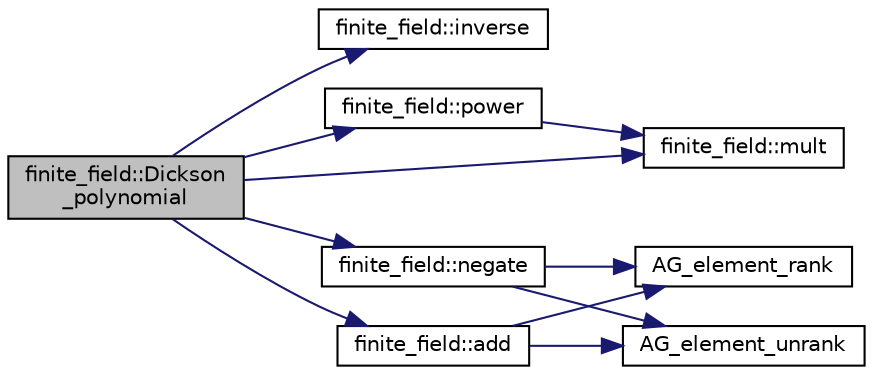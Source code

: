 digraph "finite_field::Dickson_polynomial"
{
  edge [fontname="Helvetica",fontsize="10",labelfontname="Helvetica",labelfontsize="10"];
  node [fontname="Helvetica",fontsize="10",shape=record];
  rankdir="LR";
  Node2563 [label="finite_field::Dickson\l_polynomial",height=0.2,width=0.4,color="black", fillcolor="grey75", style="filled", fontcolor="black"];
  Node2563 -> Node2564 [color="midnightblue",fontsize="10",style="solid",fontname="Helvetica"];
  Node2564 [label="finite_field::inverse",height=0.2,width=0.4,color="black", fillcolor="white", style="filled",URL="$df/d5a/classfinite__field.html#a69f2a12c01e70b7ce2d115c5221c9cdd"];
  Node2563 -> Node2565 [color="midnightblue",fontsize="10",style="solid",fontname="Helvetica"];
  Node2565 [label="finite_field::power",height=0.2,width=0.4,color="black", fillcolor="white", style="filled",URL="$df/d5a/classfinite__field.html#a0437871b8f775f0b2d589188d9ad7e61"];
  Node2565 -> Node2566 [color="midnightblue",fontsize="10",style="solid",fontname="Helvetica"];
  Node2566 [label="finite_field::mult",height=0.2,width=0.4,color="black", fillcolor="white", style="filled",URL="$df/d5a/classfinite__field.html#a24fb5917aa6d4d656fd855b7f44a13b0"];
  Node2563 -> Node2566 [color="midnightblue",fontsize="10",style="solid",fontname="Helvetica"];
  Node2563 -> Node2567 [color="midnightblue",fontsize="10",style="solid",fontname="Helvetica"];
  Node2567 [label="finite_field::add",height=0.2,width=0.4,color="black", fillcolor="white", style="filled",URL="$df/d5a/classfinite__field.html#a8f12328a27500f3c7be0c849ebbc9d14"];
  Node2567 -> Node2568 [color="midnightblue",fontsize="10",style="solid",fontname="Helvetica"];
  Node2568 [label="AG_element_unrank",height=0.2,width=0.4,color="black", fillcolor="white", style="filled",URL="$d4/d67/geometry_8h.html#a4a33b86c87b2879b97cfa1327abe2885"];
  Node2567 -> Node2569 [color="midnightblue",fontsize="10",style="solid",fontname="Helvetica"];
  Node2569 [label="AG_element_rank",height=0.2,width=0.4,color="black", fillcolor="white", style="filled",URL="$d4/d67/geometry_8h.html#ab2ac908d07dd8038fd996e26bdc75c17"];
  Node2563 -> Node2570 [color="midnightblue",fontsize="10",style="solid",fontname="Helvetica"];
  Node2570 [label="finite_field::negate",height=0.2,width=0.4,color="black", fillcolor="white", style="filled",URL="$df/d5a/classfinite__field.html#aa9d798298f25d4a9262b5bc5f1733e31"];
  Node2570 -> Node2568 [color="midnightblue",fontsize="10",style="solid",fontname="Helvetica"];
  Node2570 -> Node2569 [color="midnightblue",fontsize="10",style="solid",fontname="Helvetica"];
}
